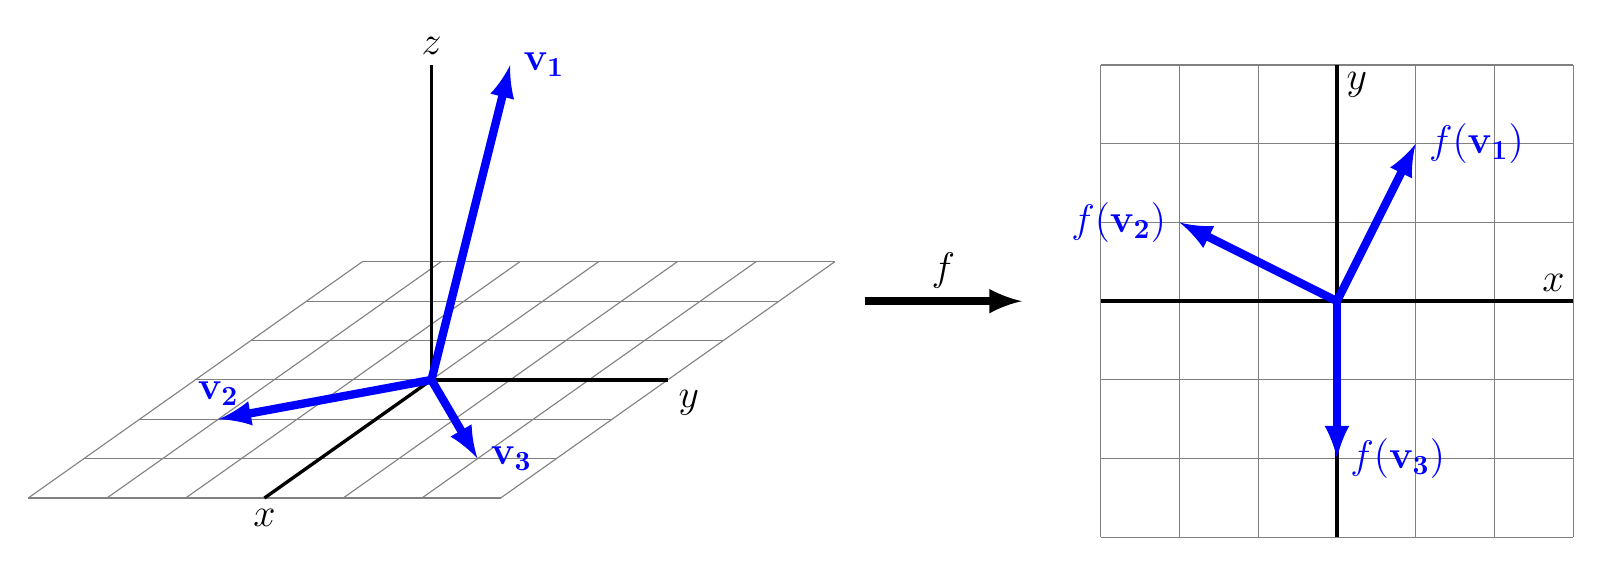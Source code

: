 \begin{tikzpicture}[x={(-0.707cm,-0.5cm)}, y={(1cm,0cm)}, z={(0cm,1cm)},scale=1]

\draw[-latex,line width=3pt] (0,5.5,0) -- node[above] {\Large$f$} (0,7.5,0);

% domain = R^3, left
\begin{scope}[shift={(0,0,-1)}]
%\fill[blue!10] (0,-5.1,-2.5) rectangle (0,5.1,4.5);
% planar grids
\def\imin{-3}\def\imax{3}
\def\jmin{-3}\def\jmax{3}
\def\nx{-1} \def\ny{3} \def\nz{3} % n = u cross v

\def\ux{1} \def\uy{0} \def\uz{0} % components of the vector u
\def\vx{0} \def\vy{1} \def\vz{0} % components of the vector v

\foreach \j in {\jmin,...,\jmax}{
	\draw[gray] (\ux*\imin + \vx*\j, \uy*\imin + \vy*\j, \uz*\imin + \vz*\j) -- (\ux*\imax + \vx*\j, \uy*\imax + \vy*\j, \uz*\imax + \vz*\j);
}
\foreach \i in {\imin,...,\imax}{
	\draw[gray] (\vx*\jmin + \ux*\i, \vy*\jmin + \uy*\i, \vz*\jmin + \uz*\i) -- (\vx*\jmax + \ux*\i, \vy*\jmax + \uy*\i, \vz*\jmax + \uz*\i);
}

% coordinate axes
\draw[very thick] (0,0,0) -- (3, 0,  0) node [below] {\Large $x$};
\draw[very thick] (0,0,0) -- (0, 3, 0) node [below right] {\Large $y$};
\draw[very thick] (0,0,0) -- (0, 0, 4) node [above] {\Large $z$};

\draw[-latex,blue, line width=3pt] (0,0,0) -- (0,1,4) node[right] {\Large $\mathbf{v_1}$};
\draw[-latex,blue, line width=3pt] (0,0,0) -- (1,-2,0) node[above] {\Large $\mathbf{v_2}$};
\draw[-latex,blue, line width=3pt] (0,0,0) -- (2,2,0) node[right] {\Large $\mathbf{v_3}$};
\end{scope}

% codomain = R^2, right
\begin{scope}[shift={(0,11.5,0)}]
% Plot points (x,y) in the form (0,x,y) below:
%\fill[blue!10] (0,-3.5,-3.5) rectangle (0,3.5,3.5);
\draw[gray] (0,-3,-3) grid (0,3,3);
\draw[color=black, very thick] (0,-3,0) -- (0,3,0);
\draw[color=black, very thick] (0,0,-3) -- (0,0,3);
\draw (0,2.75,0) node[above] {\Large$x$};
\draw (0,0,2.75) node[right] {\Large$y$};
\draw [-latex, blue, line width=3pt] (0,0,0) -- (0,1,2) node[right] {\Large $f(\mathbf{v_1})$};
\draw [-latex, blue, line width=3pt] (0,0,0) -- (0,-2,1) node[left] {\Large $f(\mathbf{v_2})$};
\draw [-latex, blue, line width=3pt] (0,0,0) -- (0,0,-2) node[right] {\Large $f(\mathbf{v_3})$};
\end{scope}


\end{tikzpicture}
